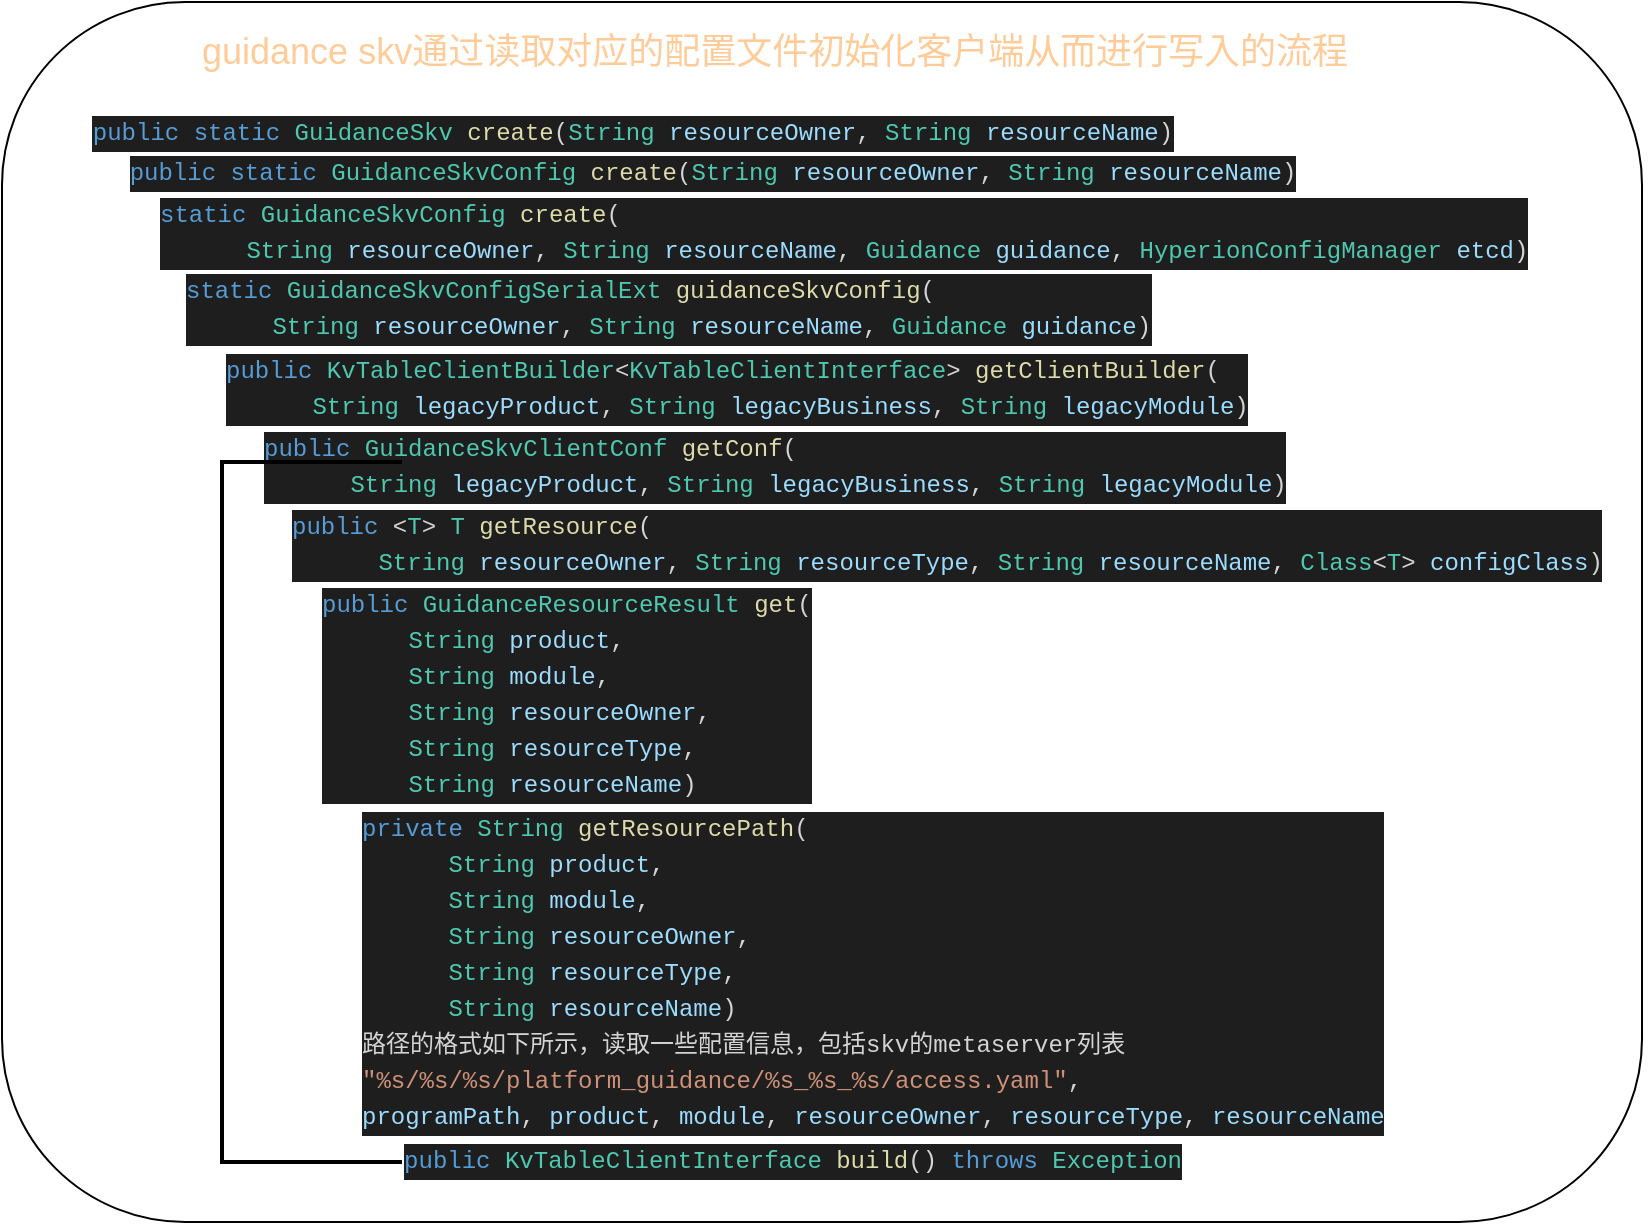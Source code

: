 <mxfile version="25.0.3">
  <diagram name="第 1 页" id="uPqIWpGkR5zD-Zd0TDs1">
    <mxGraphModel dx="954" dy="401" grid="1" gridSize="10" guides="1" tooltips="1" connect="1" arrows="1" fold="1" page="1" pageScale="1" pageWidth="827" pageHeight="1169" math="0" shadow="0">
      <root>
        <mxCell id="0" />
        <mxCell id="1" parent="0" />
        <mxCell id="mvTNQdhl9h-LqwvqkmRP-12" value="" style="rounded=1;whiteSpace=wrap;html=1;" vertex="1" parent="1">
          <mxGeometry x="30" y="10" width="820" height="610" as="geometry" />
        </mxCell>
        <mxCell id="mvTNQdhl9h-LqwvqkmRP-1" value="&lt;div style=&quot;color: rgb(212, 212, 212); background-color: rgb(30, 30, 30); font-family: Menlo, Monaco, &amp;quot;Courier New&amp;quot;, monospace; line-height: 18px; white-space-collapse: preserve;&quot;&gt;&lt;span style=&quot;color: #569cd6;&quot;&gt;public&lt;/span&gt; &lt;span style=&quot;color: #569cd6;&quot;&gt;static&lt;/span&gt; &lt;span style=&quot;color: #4ec9b0;&quot;&gt;GuidanceSkv&lt;/span&gt; &lt;span style=&quot;color: #dcdcaa;&quot;&gt;create&lt;/span&gt;(&lt;span style=&quot;color: #4ec9b0;&quot;&gt;String&lt;/span&gt; &lt;span style=&quot;color: #9cdcfe;&quot;&gt;resourceOwner&lt;/span&gt;, &lt;span style=&quot;color: #4ec9b0;&quot;&gt;String&lt;/span&gt; &lt;span style=&quot;color: #9cdcfe;&quot;&gt;resourceName&lt;/span&gt;)&lt;/div&gt;" style="text;html=1;align=center;verticalAlign=middle;resizable=0;points=[];autosize=1;strokeColor=none;fillColor=none;" vertex="1" parent="1">
          <mxGeometry x="60" y="60" width="570" height="30" as="geometry" />
        </mxCell>
        <mxCell id="mvTNQdhl9h-LqwvqkmRP-2" value="&lt;div style=&quot;color: rgb(212, 212, 212); background-color: rgb(30, 30, 30); font-family: Menlo, Monaco, &amp;quot;Courier New&amp;quot;, monospace; line-height: 18px; white-space-collapse: preserve;&quot;&gt;&lt;span style=&quot;color: #569cd6;&quot;&gt;public&lt;/span&gt; &lt;span style=&quot;color: #569cd6;&quot;&gt;static&lt;/span&gt; &lt;span style=&quot;color: #4ec9b0;&quot;&gt;GuidanceSkvConfig&lt;/span&gt; &lt;span style=&quot;color: #dcdcaa;&quot;&gt;create&lt;/span&gt;(&lt;span style=&quot;color: #4ec9b0;&quot;&gt;String&lt;/span&gt; &lt;span style=&quot;color: #9cdcfe;&quot;&gt;resourceOwner&lt;/span&gt;, &lt;span style=&quot;color: #4ec9b0;&quot;&gt;String&lt;/span&gt; &lt;span style=&quot;color: #9cdcfe;&quot;&gt;resourceName&lt;/span&gt;)&lt;/div&gt;" style="text;html=1;align=center;verticalAlign=middle;resizable=0;points=[];autosize=1;strokeColor=none;fillColor=none;" vertex="1" parent="1">
          <mxGeometry x="80" y="80" width="610" height="30" as="geometry" />
        </mxCell>
        <mxCell id="mvTNQdhl9h-LqwvqkmRP-3" value="&lt;div style=&quot;color: rgb(212, 212, 212); background-color: rgb(30, 30, 30); font-family: Menlo, Monaco, &amp;quot;Courier New&amp;quot;, monospace; line-height: 18px; white-space-collapse: preserve;&quot;&gt;&lt;div&gt;&lt;span style=&quot;color: #569cd6;&quot;&gt;static&lt;/span&gt; &lt;span style=&quot;color: #4ec9b0;&quot;&gt;GuidanceSkvConfig&lt;/span&gt; &lt;span style=&quot;color: #dcdcaa;&quot;&gt;create&lt;/span&gt;(&lt;/div&gt;&lt;div&gt;      &lt;span style=&quot;color: #4ec9b0;&quot;&gt;String&lt;/span&gt; &lt;span style=&quot;color: #9cdcfe;&quot;&gt;resourceOwner&lt;/span&gt;, &lt;span style=&quot;color: #4ec9b0;&quot;&gt;String&lt;/span&gt; &lt;span style=&quot;color: #9cdcfe;&quot;&gt;resourceName&lt;/span&gt;, &lt;span style=&quot;color: #4ec9b0;&quot;&gt;Guidance&lt;/span&gt; &lt;span style=&quot;color: #9cdcfe;&quot;&gt;guidance&lt;/span&gt;, &lt;span style=&quot;color: #4ec9b0;&quot;&gt;HyperionConfigManager&lt;/span&gt; &lt;span style=&quot;color: #9cdcfe;&quot;&gt;etcd&lt;/span&gt;)&lt;/div&gt;&lt;/div&gt;" style="text;html=1;align=left;verticalAlign=middle;resizable=0;points=[];autosize=1;strokeColor=none;fillColor=none;" vertex="1" parent="1">
          <mxGeometry x="107" y="100" width="710" height="50" as="geometry" />
        </mxCell>
        <mxCell id="mvTNQdhl9h-LqwvqkmRP-4" value="&lt;div style=&quot;color: rgb(212, 212, 212); background-color: rgb(30, 30, 30); font-family: Menlo, Monaco, &amp;quot;Courier New&amp;quot;, monospace; line-height: 18px; white-space-collapse: preserve;&quot;&gt;&lt;div&gt;&lt;span style=&quot;color: #569cd6;&quot;&gt;static&lt;/span&gt; &lt;span style=&quot;color: #4ec9b0;&quot;&gt;GuidanceSkvConfigSerialExt&lt;/span&gt; &lt;span style=&quot;color: #dcdcaa;&quot;&gt;guidanceSkvConfig&lt;/span&gt;(&lt;/div&gt;&lt;div&gt;      &lt;span style=&quot;color: #4ec9b0;&quot;&gt;String&lt;/span&gt; &lt;span style=&quot;color: #9cdcfe;&quot;&gt;resourceOwner&lt;/span&gt;, &lt;span style=&quot;color: #4ec9b0;&quot;&gt;String&lt;/span&gt; &lt;span style=&quot;color: #9cdcfe;&quot;&gt;resourceName&lt;/span&gt;, &lt;span style=&quot;color: #4ec9b0;&quot;&gt;Guidance&lt;/span&gt; &lt;span style=&quot;color: #9cdcfe;&quot;&gt;guidance&lt;/span&gt;)&lt;/div&gt;&lt;/div&gt;" style="text;html=1;align=left;verticalAlign=middle;resizable=0;points=[];autosize=1;strokeColor=none;fillColor=none;" vertex="1" parent="1">
          <mxGeometry x="120" y="138" width="510" height="50" as="geometry" />
        </mxCell>
        <mxCell id="mvTNQdhl9h-LqwvqkmRP-5" value="&lt;div style=&quot;color: rgb(212, 212, 212); background-color: rgb(30, 30, 30); font-family: Menlo, Monaco, &amp;quot;Courier New&amp;quot;, monospace; line-height: 18px; white-space-collapse: preserve;&quot;&gt;&lt;div&gt;&lt;span style=&quot;color: #569cd6;&quot;&gt;public&lt;/span&gt; &lt;span style=&quot;color: #4ec9b0;&quot;&gt;KvTableClientBuilder&lt;/span&gt;&amp;lt;&lt;span style=&quot;color: #4ec9b0;&quot;&gt;KvTableClientInterface&lt;/span&gt;&amp;gt; &lt;span style=&quot;color: #dcdcaa;&quot;&gt;getClientBuilder&lt;/span&gt;(&lt;/div&gt;&lt;div&gt;      &lt;span style=&quot;color: #4ec9b0;&quot;&gt;String&lt;/span&gt; &lt;span style=&quot;color: #9cdcfe;&quot;&gt;legacyProduct&lt;/span&gt;, &lt;span style=&quot;color: #4ec9b0;&quot;&gt;String&lt;/span&gt; &lt;span style=&quot;color: #9cdcfe;&quot;&gt;legacyBusiness&lt;/span&gt;, &lt;span style=&quot;color: #4ec9b0;&quot;&gt;String&lt;/span&gt; &lt;span style=&quot;color: #9cdcfe;&quot;&gt;legacyModule&lt;/span&gt;)&lt;/div&gt;&lt;/div&gt;" style="text;html=1;align=left;verticalAlign=middle;resizable=0;points=[];autosize=1;strokeColor=none;fillColor=none;" vertex="1" parent="1">
          <mxGeometry x="140" y="178" width="540" height="50" as="geometry" />
        </mxCell>
        <mxCell id="mvTNQdhl9h-LqwvqkmRP-6" value="&lt;div style=&quot;color: rgb(212, 212, 212); background-color: rgb(30, 30, 30); font-family: Menlo, Monaco, &amp;quot;Courier New&amp;quot;, monospace; line-height: 18px; white-space-collapse: preserve;&quot;&gt;&lt;div&gt;&lt;span style=&quot;color: #569cd6;&quot;&gt;public&lt;/span&gt; &lt;span style=&quot;color: #4ec9b0;&quot;&gt;GuidanceSkvClientConf&lt;/span&gt; &lt;span style=&quot;color: #dcdcaa;&quot;&gt;getConf&lt;/span&gt;(&lt;/div&gt;&lt;div&gt;      &lt;span style=&quot;color: #4ec9b0;&quot;&gt;String&lt;/span&gt; &lt;span style=&quot;color: #9cdcfe;&quot;&gt;legacyProduct&lt;/span&gt;, &lt;span style=&quot;color: #4ec9b0;&quot;&gt;String&lt;/span&gt; &lt;span style=&quot;color: #9cdcfe;&quot;&gt;legacyBusiness&lt;/span&gt;, &lt;span style=&quot;color: #4ec9b0;&quot;&gt;String&lt;/span&gt; &lt;span style=&quot;color: #9cdcfe;&quot;&gt;legacyModule&lt;/span&gt;)&lt;/div&gt;&lt;/div&gt;" style="text;html=1;align=left;verticalAlign=middle;resizable=0;points=[];autosize=1;strokeColor=none;fillColor=none;" vertex="1" parent="1">
          <mxGeometry x="159" y="217" width="540" height="50" as="geometry" />
        </mxCell>
        <mxCell id="mvTNQdhl9h-LqwvqkmRP-7" value="&lt;div style=&quot;color: rgb(212, 212, 212); background-color: rgb(30, 30, 30); font-family: Menlo, Monaco, &amp;quot;Courier New&amp;quot;, monospace; line-height: 18px; white-space-collapse: preserve;&quot;&gt;&lt;div&gt;&lt;span style=&quot;color: #569cd6;&quot;&gt;public&lt;/span&gt; &amp;lt;&lt;span style=&quot;color: #4ec9b0;&quot;&gt;T&lt;/span&gt;&amp;gt; &lt;span style=&quot;color: #4ec9b0;&quot;&gt;T&lt;/span&gt; &lt;span style=&quot;color: #dcdcaa;&quot;&gt;getResource&lt;/span&gt;(&lt;/div&gt;&lt;div&gt;      &lt;span style=&quot;color: #4ec9b0;&quot;&gt;String&lt;/span&gt; &lt;span style=&quot;color: #9cdcfe;&quot;&gt;resourceOwner&lt;/span&gt;, &lt;span style=&quot;color: #4ec9b0;&quot;&gt;String&lt;/span&gt; &lt;span style=&quot;color: #9cdcfe;&quot;&gt;resourceType&lt;/span&gt;, &lt;span style=&quot;color: #4ec9b0;&quot;&gt;String&lt;/span&gt; &lt;span style=&quot;color: #9cdcfe;&quot;&gt;resourceName&lt;/span&gt;, &lt;span style=&quot;color: #4ec9b0;&quot;&gt;Class&lt;/span&gt;&amp;lt;&lt;span style=&quot;color: #4ec9b0;&quot;&gt;T&lt;/span&gt;&amp;gt; &lt;span style=&quot;color: #9cdcfe;&quot;&gt;configClass&lt;/span&gt;)&lt;/div&gt;&lt;/div&gt;" style="text;html=1;align=left;verticalAlign=middle;resizable=0;points=[];autosize=1;strokeColor=none;fillColor=none;" vertex="1" parent="1">
          <mxGeometry x="173" y="256" width="680" height="50" as="geometry" />
        </mxCell>
        <mxCell id="mvTNQdhl9h-LqwvqkmRP-8" value="&lt;div style=&quot;color: rgb(212, 212, 212); background-color: rgb(30, 30, 30); font-family: Menlo, Monaco, &amp;quot;Courier New&amp;quot;, monospace; line-height: 18px; white-space-collapse: preserve;&quot;&gt;&lt;div&gt;&lt;span style=&quot;color: #569cd6;&quot;&gt;public&lt;/span&gt; &lt;span style=&quot;color: #4ec9b0;&quot;&gt;GuidanceResourceResult&lt;/span&gt; &lt;span style=&quot;color: #dcdcaa;&quot;&gt;get&lt;/span&gt;(&lt;/div&gt;&lt;div&gt;      &lt;span style=&quot;color: #4ec9b0;&quot;&gt;String&lt;/span&gt; &lt;span style=&quot;color: #9cdcfe;&quot;&gt;product&lt;/span&gt;,&lt;/div&gt;&lt;div&gt;      &lt;span style=&quot;color: #4ec9b0;&quot;&gt;String&lt;/span&gt; &lt;span style=&quot;color: #9cdcfe;&quot;&gt;module&lt;/span&gt;,&lt;/div&gt;&lt;div&gt;      &lt;span style=&quot;color: #4ec9b0;&quot;&gt;String&lt;/span&gt; &lt;span style=&quot;color: #9cdcfe;&quot;&gt;resourceOwner&lt;/span&gt;,&lt;/div&gt;&lt;div&gt;      &lt;span style=&quot;color: #4ec9b0;&quot;&gt;String&lt;/span&gt; &lt;span style=&quot;color: #9cdcfe;&quot;&gt;resourceType&lt;/span&gt;,&lt;/div&gt;&lt;div&gt;      &lt;span style=&quot;color: #4ec9b0;&quot;&gt;String&lt;/span&gt; &lt;span style=&quot;color: #9cdcfe;&quot;&gt;resourceName&lt;/span&gt;)&lt;/div&gt;&lt;/div&gt;" style="text;html=1;align=left;verticalAlign=middle;resizable=0;points=[];autosize=1;strokeColor=none;fillColor=none;" vertex="1" parent="1">
          <mxGeometry x="188" y="296" width="270" height="120" as="geometry" />
        </mxCell>
        <mxCell id="mvTNQdhl9h-LqwvqkmRP-9" value="&lt;div style=&quot;color: rgb(212, 212, 212); background-color: rgb(30, 30, 30); font-family: Menlo, Monaco, &amp;quot;Courier New&amp;quot;, monospace; line-height: 18px; white-space-collapse: preserve;&quot;&gt;&lt;div&gt;&lt;span style=&quot;color: #569cd6;&quot;&gt;private&lt;/span&gt; &lt;span style=&quot;color: #4ec9b0;&quot;&gt;String&lt;/span&gt; &lt;span style=&quot;color: #dcdcaa;&quot;&gt;getResourcePath&lt;/span&gt;(&lt;/div&gt;&lt;div&gt;      &lt;span style=&quot;color: #4ec9b0;&quot;&gt;String&lt;/span&gt; &lt;span style=&quot;color: #9cdcfe;&quot;&gt;product&lt;/span&gt;,&lt;/div&gt;&lt;div&gt;      &lt;span style=&quot;color: #4ec9b0;&quot;&gt;String&lt;/span&gt; &lt;span style=&quot;color: #9cdcfe;&quot;&gt;module&lt;/span&gt;,&lt;/div&gt;&lt;div&gt;      &lt;span style=&quot;color: #4ec9b0;&quot;&gt;String&lt;/span&gt; &lt;span style=&quot;color: #9cdcfe;&quot;&gt;resourceOwner&lt;/span&gt;,&lt;/div&gt;&lt;div&gt;      &lt;span style=&quot;color: #4ec9b0;&quot;&gt;String&lt;/span&gt; &lt;span style=&quot;color: #9cdcfe;&quot;&gt;resourceType&lt;/span&gt;,&lt;/div&gt;&lt;div&gt;      &lt;span style=&quot;color: #4ec9b0;&quot;&gt;String&lt;/span&gt; &lt;span style=&quot;color: #9cdcfe;&quot;&gt;resourceName&lt;/span&gt;)&lt;/div&gt;&lt;div&gt;路径的格式如下所示，读取一些配置信息，包括skv的metaserver列表&lt;/div&gt;&lt;div&gt;&lt;div style=&quot;line-height: 18px;&quot;&gt;&lt;div&gt;&lt;span style=&quot;color: #ce9178;&quot;&gt;&quot;%s/%s/%s/platform_guidance/%s_%s_%s/access.yaml&quot;&lt;/span&gt;,&lt;/div&gt;&lt;div&gt;&lt;span style=&quot;color: #9cdcfe;&quot;&gt;programPath&lt;/span&gt;, &lt;span style=&quot;color: #9cdcfe;&quot;&gt;product&lt;/span&gt;, &lt;span style=&quot;color: #9cdcfe;&quot;&gt;module&lt;/span&gt;, &lt;span style=&quot;color: #9cdcfe;&quot;&gt;resourceOwner&lt;/span&gt;, &lt;span style=&quot;color: #9cdcfe;&quot;&gt;resourceType&lt;/span&gt;, &lt;span style=&quot;color: #9cdcfe;&quot;&gt;resourceName&lt;/span&gt;&lt;/div&gt;&lt;/div&gt;&lt;/div&gt;&lt;/div&gt;" style="text;html=1;align=left;verticalAlign=middle;resizable=0;points=[];autosize=1;strokeColor=none;fillColor=none;" vertex="1" parent="1">
          <mxGeometry x="208" y="405" width="540" height="180" as="geometry" />
        </mxCell>
        <mxCell id="mvTNQdhl9h-LqwvqkmRP-10" value="&lt;div style=&quot;color: rgb(212, 212, 212); background-color: rgb(30, 30, 30); font-family: Menlo, Monaco, &amp;quot;Courier New&amp;quot;, monospace; line-height: 18px; white-space-collapse: preserve;&quot;&gt;&lt;span style=&quot;color: #569cd6;&quot;&gt;public&lt;/span&gt; &lt;span style=&quot;color: #4ec9b0;&quot;&gt;KvTableClientInterface&lt;/span&gt; &lt;span style=&quot;color: #dcdcaa;&quot;&gt;build&lt;/span&gt;() &lt;span style=&quot;color: #569cd6;&quot;&gt;throws&lt;/span&gt; &lt;span style=&quot;color: #4ec9b0;&quot;&gt;Exception&lt;/span&gt;&lt;/div&gt;" style="text;html=1;align=center;verticalAlign=middle;resizable=0;points=[];autosize=1;strokeColor=none;fillColor=none;" vertex="1" parent="1">
          <mxGeometry x="220" y="574" width="410" height="30" as="geometry" />
        </mxCell>
        <mxCell id="mvTNQdhl9h-LqwvqkmRP-11" value="" style="strokeWidth=2;html=1;shape=mxgraph.flowchart.annotation_1;align=left;pointerEvents=1;" vertex="1" parent="1">
          <mxGeometry x="140" y="240" width="90" height="350" as="geometry" />
        </mxCell>
        <mxCell id="mvTNQdhl9h-LqwvqkmRP-13" value="&lt;font color=&quot;#ffcc99&quot; style=&quot;font-size: 18px;&quot;&gt;guidance skv通过读取对应的配置文件初始化客户端从而进行写入的流程&lt;/font&gt;" style="text;html=1;align=left;verticalAlign=middle;whiteSpace=wrap;rounded=0;" vertex="1" parent="1">
          <mxGeometry x="128" y="20" width="592" height="30" as="geometry" />
        </mxCell>
      </root>
    </mxGraphModel>
  </diagram>
</mxfile>
